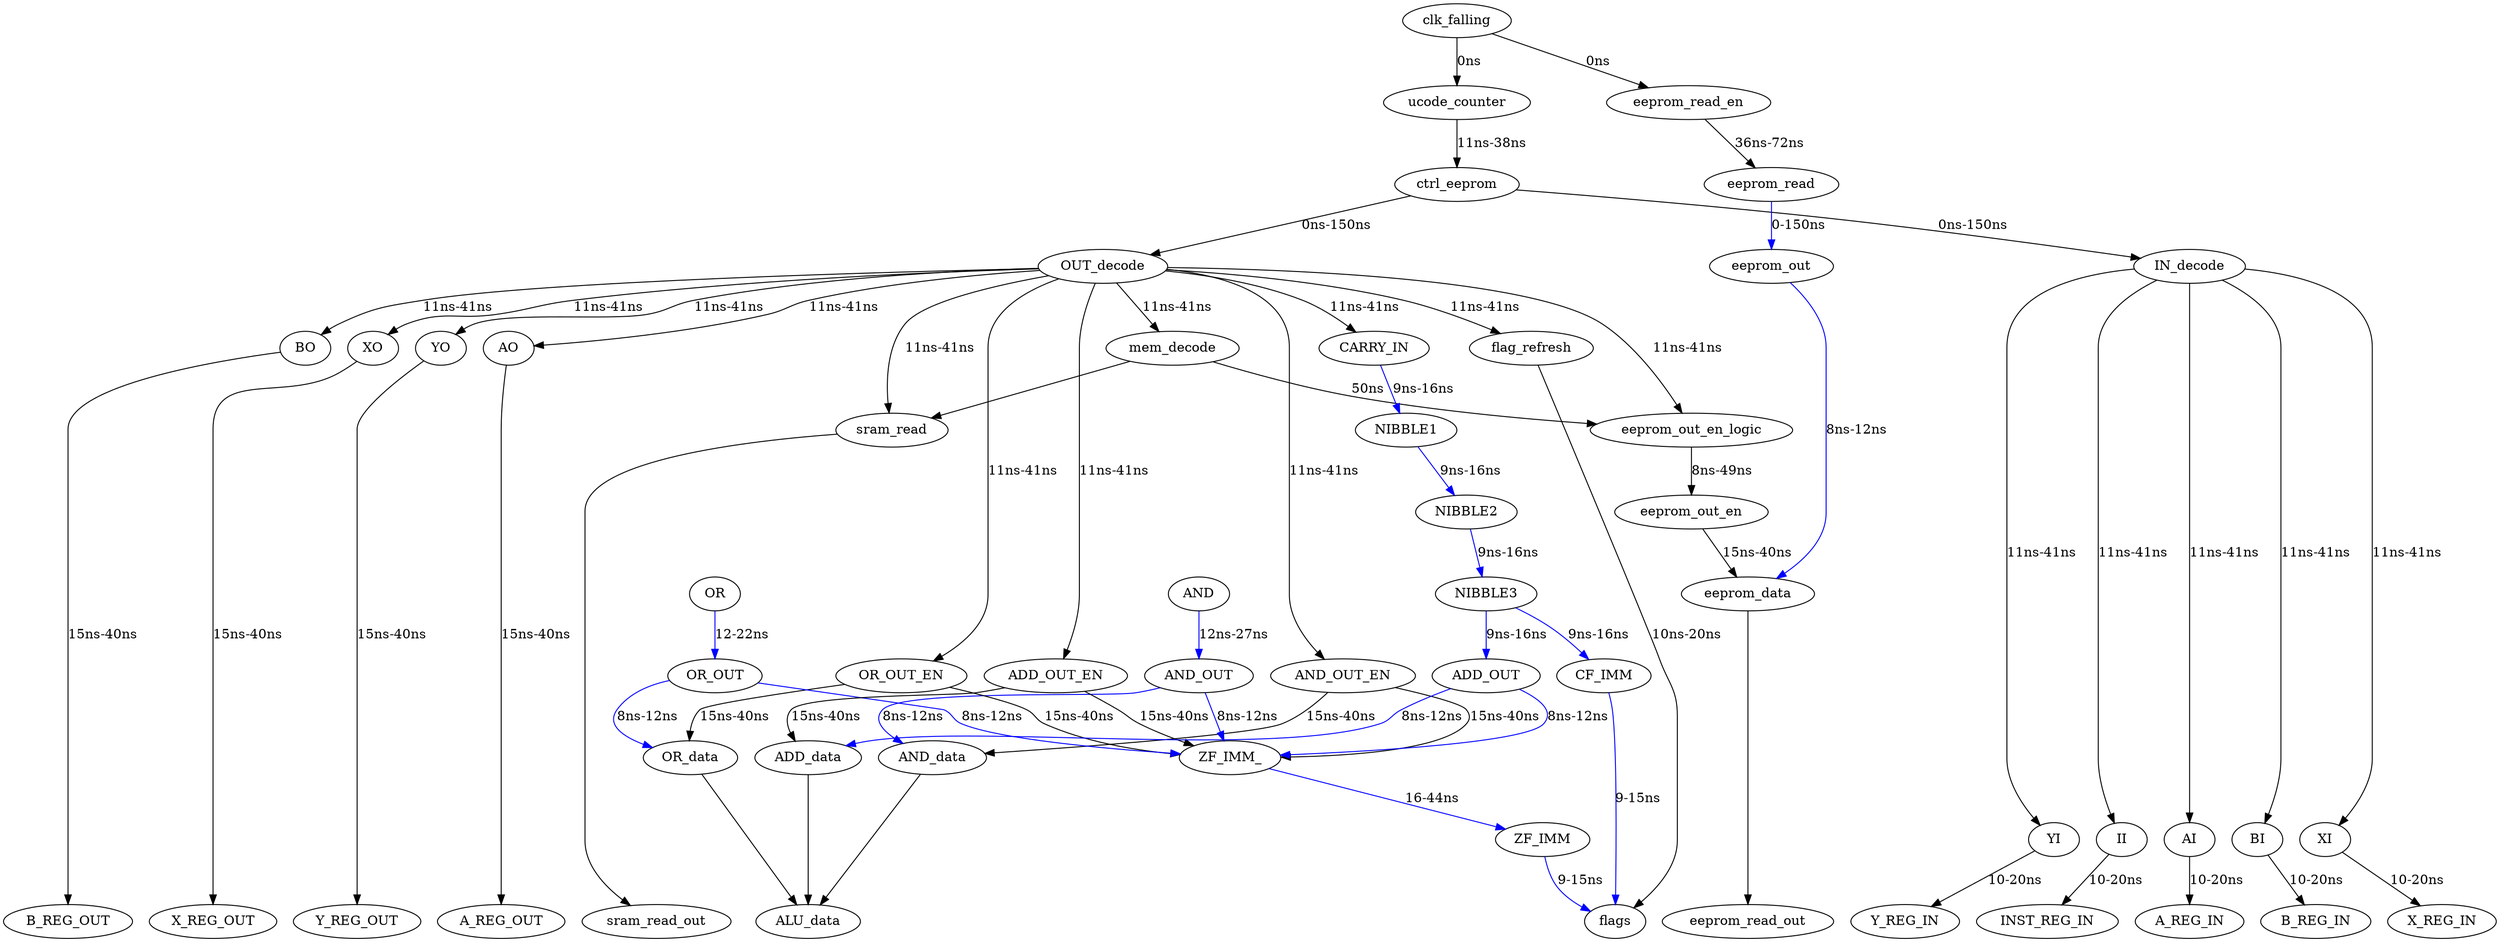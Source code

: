 digraph falling_edge {
    rankdir = TB;
    clk_falling -> ucode_counter [label="0ns", weight=3];
    ucode_counter -> ctrl_eeprom [label="11ns-38ns", weight=3];
    ctrl_eeprom -> OUT_decode [label="0ns-150ns", weight=2];
    ctrl_eeprom -> IN_decode [label="0ns-150ns"];
    
    OUT_decode -> sram_read [label="11ns-41ns"];
    OUT_decode -> eeprom_out_en_logic  [label="11ns-41ns"];
    OUT_decode -> mem_decode [label="11ns-41ns"];
    OUT_decode -> flag_refresh [label="11ns-41ns"];
    flag_refresh -> flags [label="10ns-20ns"];

    


    # ALU
    OUT_decode -> AND_OUT_EN [label="11ns-41ns"];
    AND -> AND_OUT [label="12ns-27ns" color="blue"];
    AND_OUT_EN -> ZF_IMM_ [label="15ns-40ns"];
    AND_OUT -> ZF_IMM_ [label="8ns-12ns" color="blue"];
    AND_OUT_EN -> AND_data [label="15ns-40ns"];
    AND_OUT -> AND_data [label="8ns-12ns" color="blue"];
    AND_data -> ALU_data

    OUT_decode -> OR_OUT_EN [label="11ns-41ns"];
    OR -> OR_OUT [label="12-22ns" color="blue"];
    OR_OUT_EN -> ZF_IMM_ [label="15ns-40ns"];
    OR_OUT -> ZF_IMM_ [label="8ns-12ns" color="blue"];
    OR_OUT_EN -> OR_data [label="15ns-40ns"];
    OR_OUT -> OR_data [label="8ns-12ns" color="blue"];
    OR_data -> ALU_data

    OUT_decode -> ADD_OUT_EN [label="11ns-41ns"];
    OUT_decode -> CARRY_IN [label="11ns-41ns"];
    CARRY_IN -> NIBBLE1 [label="9ns-16ns" color="blue"];    
    NIBBLE1 -> NIBBLE2 [label="9ns-16ns" color="blue"];
    NIBBLE2 -> NIBBLE3 [label="9ns-16ns" color="blue"];
    NIBBLE3 -> ADD_OUT [label="9ns-16ns" color="blue"];
    ADD_OUT_EN -> ZF_IMM_ [label="15ns-40ns"];
    ADD_OUT -> ZF_IMM_ [label="8ns-12ns" color="blue"];
    ADD_OUT_EN -> ADD_data [label="15ns-40ns"];
    ADD_OUT -> ADD_data [label="8ns-12ns" color="blue"];
    ADD_data -> ALU_data
    NIBBLE3 -> CF_IMM [label="9ns-16ns" color="blue"];
    
    CF_IMM -> flags [label="9-15ns" color="blue"];

    ZF_IMM_ -> ZF_IMM [label="16-44ns" color="blue"];
    ZF_IMM -> flags [label="9-15ns" color="blue"];

    # regs out
    OUT_decode -> XO [label="11ns-41ns"];
    XO -> X_REG_OUT [label="15ns-40ns"];
    OUT_decode -> YO [label="11ns-41ns"];
    YO -> Y_REG_OUT [label="15ns-40ns"];
    OUT_decode -> AO [label="11ns-41ns"];
    AO -> A_REG_OUT [label="15ns-40ns"];
    OUT_decode -> BO [label="11ns-41ns"];
    BO -> B_REG_OUT [label="15ns-40ns"];
    
    # regs in
    IN_decode -> II [label="11ns-41ns", weight=2];
    II-> INST_REG_IN [label="10-20ns", weight=3];
    IN_decode -> AI [label="11ns-41ns", weight=2];
    AI-> A_REG_IN [label="10-20ns", weight=3];
    IN_decode -> BI [label="11ns-41ns", weight=2];
    BI-> B_REG_IN [label="10-20ns", weight=3];
    IN_decode -> XI [label="11ns-41ns", weight=2];
    XI-> X_REG_IN [label="10-20ns", weight=3];
    IN_decode -> YI [label="11ns-41ns", weight=2];
    YI-> Y_REG_IN [label="10-20ns", weight=3];

    sram_read -> sram_read_out;

    clk_falling -> eeprom_read_en [label="0ns"];
    eeprom_read_en -> eeprom_read [label="36ns-72ns"];
    eeprom_read -> eeprom_out [label="0-150ns" color="blue", weight=2];
    eeprom_out -> eeprom_data [label="8ns-12ns" color="blue", weight=1];
    eeprom_out_en_logic -> eeprom_out_en [label="8ns-49ns", weight=2];
    eeprom_out_en -> eeprom_data [label="15ns-40ns"];
    eeprom_data -> eeprom_read_out [weight=1];

    mem_decode -> sram_read;
    mem_decode -> eeprom_out_en_logic [label="50ns"]; # estimate

    // subgraph cluster_OR { OR_OUT; OR_OUT_EN };
    // subgraph cluster_AND { AND_OUT; AND_OUT_EN };
    // subgraph cluster_ADD { ADD_OUT; ADD_OUT_EN };
    // subgraph cluster_ep { eeprom_out; eeprom_out_en };
    subgraph cluster_outs { AO; BO; XO; YO; penwidth=0 };
    subgraph cluster_ins { AI; BI; XI; YI; II; penwidth=0};

    { rank=same; ALU_data; sram_read_out; eeprom_read_out; flags; INST_REG_IN; A_REG_OUT; B_REG_OUT; X_REG_OUT; Y_REG_OUT; A_REG_IN; B_REG_IN; X_REG_IN; Y_REG_IN};
    #{ rank=same; clk_falling; AND; OR; };
    { rank=same; OUT_decode; IN_decode; };




}